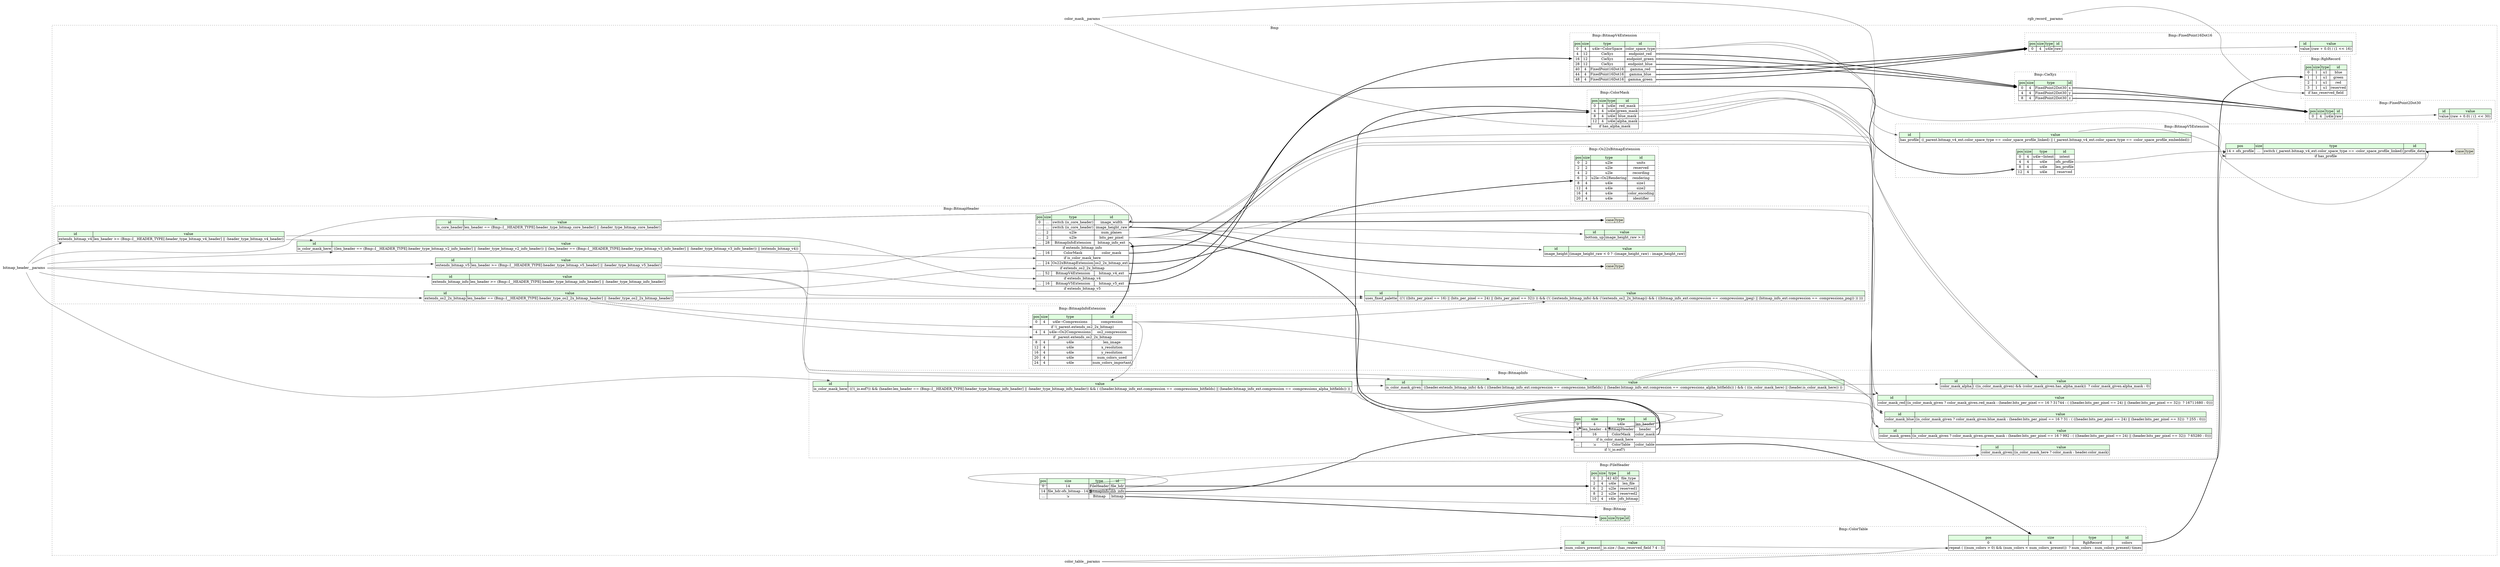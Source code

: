 digraph {
	rankdir=LR;
	node [shape=plaintext];
	subgraph cluster__bmp {
		label="Bmp";
		graph[style=dotted];

		bmp__seq [label=<<TABLE BORDER="0" CELLBORDER="1" CELLSPACING="0">
			<TR><TD BGCOLOR="#E0FFE0">pos</TD><TD BGCOLOR="#E0FFE0">size</TD><TD BGCOLOR="#E0FFE0">type</TD><TD BGCOLOR="#E0FFE0">id</TD></TR>
			<TR><TD PORT="file_hdr_pos">0</TD><TD PORT="file_hdr_size">14</TD><TD>FileHeader</TD><TD PORT="file_hdr_type">file_hdr</TD></TR>
			<TR><TD PORT="dib_info_pos">14</TD><TD PORT="dib_info_size">file_hdr.ofs_bitmap - 14</TD><TD>BitmapInfo</TD><TD PORT="dib_info_type">dib_info</TD></TR>
			<TR><TD PORT="bitmap_pos">...</TD><TD PORT="bitmap_size">⇲</TD><TD>Bitmap</TD><TD PORT="bitmap_type">bitmap</TD></TR>
		</TABLE>>];
		subgraph cluster__bitmap {
			label="Bmp::Bitmap";
			graph[style=dotted];

			bitmap__seq [label=<<TABLE BORDER="0" CELLBORDER="1" CELLSPACING="0">
				<TR><TD BGCOLOR="#E0FFE0">pos</TD><TD BGCOLOR="#E0FFE0">size</TD><TD BGCOLOR="#E0FFE0">type</TD><TD BGCOLOR="#E0FFE0">id</TD></TR>
			</TABLE>>];
		}
		subgraph cluster__bitmap_header {
			label="Bmp::BitmapHeader";
			graph[style=dotted];

			bitmap_header__seq [label=<<TABLE BORDER="0" CELLBORDER="1" CELLSPACING="0">
				<TR><TD BGCOLOR="#E0FFE0">pos</TD><TD BGCOLOR="#E0FFE0">size</TD><TD BGCOLOR="#E0FFE0">type</TD><TD BGCOLOR="#E0FFE0">id</TD></TR>
				<TR><TD PORT="image_width_pos">0</TD><TD PORT="image_width_size">...</TD><TD>switch (is_core_header)</TD><TD PORT="image_width_type">image_width</TD></TR>
				<TR><TD PORT="image_height_raw_pos">...</TD><TD PORT="image_height_raw_size">...</TD><TD>switch (is_core_header)</TD><TD PORT="image_height_raw_type">image_height_raw</TD></TR>
				<TR><TD PORT="num_planes_pos">...</TD><TD PORT="num_planes_size">2</TD><TD>u2le</TD><TD PORT="num_planes_type">num_planes</TD></TR>
				<TR><TD PORT="bits_per_pixel_pos">...</TD><TD PORT="bits_per_pixel_size">2</TD><TD>u2le</TD><TD PORT="bits_per_pixel_type">bits_per_pixel</TD></TR>
				<TR><TD PORT="bitmap_info_ext_pos">...</TD><TD PORT="bitmap_info_ext_size">28</TD><TD>BitmapInfoExtension</TD><TD PORT="bitmap_info_ext_type">bitmap_info_ext</TD></TR>
				<TR><TD COLSPAN="4" PORT="bitmap_info_ext__if">if extends_bitmap_info</TD></TR>
				<TR><TD PORT="color_mask_pos">...</TD><TD PORT="color_mask_size">16</TD><TD>ColorMask</TD><TD PORT="color_mask_type">color_mask</TD></TR>
				<TR><TD COLSPAN="4" PORT="color_mask__if">if is_color_mask_here</TD></TR>
				<TR><TD PORT="os2_2x_bitmap_ext_pos">...</TD><TD PORT="os2_2x_bitmap_ext_size">24</TD><TD>Os22xBitmapExtension</TD><TD PORT="os2_2x_bitmap_ext_type">os2_2x_bitmap_ext</TD></TR>
				<TR><TD COLSPAN="4" PORT="os2_2x_bitmap_ext__if">if extends_os2_2x_bitmap</TD></TR>
				<TR><TD PORT="bitmap_v4_ext_pos">...</TD><TD PORT="bitmap_v4_ext_size">52</TD><TD>BitmapV4Extension</TD><TD PORT="bitmap_v4_ext_type">bitmap_v4_ext</TD></TR>
				<TR><TD COLSPAN="4" PORT="bitmap_v4_ext__if">if extends_bitmap_v4</TD></TR>
				<TR><TD PORT="bitmap_v5_ext_pos">...</TD><TD PORT="bitmap_v5_ext_size">16</TD><TD>BitmapV5Extension</TD><TD PORT="bitmap_v5_ext_type">bitmap_v5_ext</TD></TR>
				<TR><TD COLSPAN="4" PORT="bitmap_v5_ext__if">if extends_bitmap_v5</TD></TR>
			</TABLE>>];
			bitmap_header__inst__bottom_up [label=<<TABLE BORDER="0" CELLBORDER="1" CELLSPACING="0">
				<TR><TD BGCOLOR="#E0FFE0">id</TD><TD BGCOLOR="#E0FFE0">value</TD></TR>
				<TR><TD>bottom_up</TD><TD>image_height_raw &gt; 0</TD></TR>
			</TABLE>>];
			bitmap_header__inst__extends_bitmap_info [label=<<TABLE BORDER="0" CELLBORDER="1" CELLSPACING="0">
				<TR><TD BGCOLOR="#E0FFE0">id</TD><TD BGCOLOR="#E0FFE0">value</TD></TR>
				<TR><TD>extends_bitmap_info</TD><TD>len_header &gt;= (Bmp::I__HEADER_TYPE[:header_type_bitmap_info_header] || :header_type_bitmap_info_header)</TD></TR>
			</TABLE>>];
			bitmap_header__inst__extends_bitmap_v4 [label=<<TABLE BORDER="0" CELLBORDER="1" CELLSPACING="0">
				<TR><TD BGCOLOR="#E0FFE0">id</TD><TD BGCOLOR="#E0FFE0">value</TD></TR>
				<TR><TD>extends_bitmap_v4</TD><TD>len_header &gt;= (Bmp::I__HEADER_TYPE[:header_type_bitmap_v4_header] || :header_type_bitmap_v4_header)</TD></TR>
			</TABLE>>];
			bitmap_header__inst__extends_bitmap_v5 [label=<<TABLE BORDER="0" CELLBORDER="1" CELLSPACING="0">
				<TR><TD BGCOLOR="#E0FFE0">id</TD><TD BGCOLOR="#E0FFE0">value</TD></TR>
				<TR><TD>extends_bitmap_v5</TD><TD>len_header &gt;= (Bmp::I__HEADER_TYPE[:header_type_bitmap_v5_header] || :header_type_bitmap_v5_header)</TD></TR>
			</TABLE>>];
			bitmap_header__inst__extends_os2_2x_bitmap [label=<<TABLE BORDER="0" CELLBORDER="1" CELLSPACING="0">
				<TR><TD BGCOLOR="#E0FFE0">id</TD><TD BGCOLOR="#E0FFE0">value</TD></TR>
				<TR><TD>extends_os2_2x_bitmap</TD><TD>len_header == (Bmp::I__HEADER_TYPE[:header_type_os2_2x_bitmap_header] || :header_type_os2_2x_bitmap_header)</TD></TR>
			</TABLE>>];
			bitmap_header__inst__image_height [label=<<TABLE BORDER="0" CELLBORDER="1" CELLSPACING="0">
				<TR><TD BGCOLOR="#E0FFE0">id</TD><TD BGCOLOR="#E0FFE0">value</TD></TR>
				<TR><TD>image_height</TD><TD>(image_height_raw &lt; 0 ? -(image_height_raw) : image_height_raw)</TD></TR>
			</TABLE>>];
			bitmap_header__inst__is_color_mask_here [label=<<TABLE BORDER="0" CELLBORDER="1" CELLSPACING="0">
				<TR><TD BGCOLOR="#E0FFE0">id</TD><TD BGCOLOR="#E0FFE0">value</TD></TR>
				<TR><TD>is_color_mask_here</TD><TD> ((len_header == (Bmp::I__HEADER_TYPE[:header_type_bitmap_v2_info_header] || :header_type_bitmap_v2_info_header)) || (len_header == (Bmp::I__HEADER_TYPE[:header_type_bitmap_v3_info_header] || :header_type_bitmap_v3_info_header)) || (extends_bitmap_v4)) </TD></TR>
			</TABLE>>];
			bitmap_header__inst__is_core_header [label=<<TABLE BORDER="0" CELLBORDER="1" CELLSPACING="0">
				<TR><TD BGCOLOR="#E0FFE0">id</TD><TD BGCOLOR="#E0FFE0">value</TD></TR>
				<TR><TD>is_core_header</TD><TD>len_header == (Bmp::I__HEADER_TYPE[:header_type_bitmap_core_header] || :header_type_bitmap_core_header)</TD></TR>
			</TABLE>>];
			bitmap_header__inst__uses_fixed_palette [label=<<TABLE BORDER="0" CELLBORDER="1" CELLSPACING="0">
				<TR><TD BGCOLOR="#E0FFE0">id</TD><TD BGCOLOR="#E0FFE0">value</TD></TR>
				<TR><TD>uses_fixed_palette</TD><TD> ((!( ((bits_per_pixel == 16) || (bits_per_pixel == 24) || (bits_per_pixel == 32)) )) &amp;&amp; (!( ((extends_bitmap_info) &amp;&amp; (!(extends_os2_2x_bitmap)) &amp;&amp; ( ((bitmap_info_ext.compression == :compressions_jpeg) || (bitmap_info_ext.compression == :compressions_png)) )) ))) </TD></TR>
			</TABLE>>];
bitmap_header__seq_image_width_switch [label=<<TABLE BORDER="0" CELLBORDER="1" CELLSPACING="0">
	<TR><TD BGCOLOR="#F0F2E4">case</TD><TD BGCOLOR="#F0F2E4">type</TD></TR>
</TABLE>>];
bitmap_header__seq_image_height_raw_switch [label=<<TABLE BORDER="0" CELLBORDER="1" CELLSPACING="0">
	<TR><TD BGCOLOR="#F0F2E4">case</TD><TD BGCOLOR="#F0F2E4">type</TD></TR>
</TABLE>>];
		}
		subgraph cluster__bitmap_info {
			label="Bmp::BitmapInfo";
			graph[style=dotted];

			bitmap_info__seq [label=<<TABLE BORDER="0" CELLBORDER="1" CELLSPACING="0">
				<TR><TD BGCOLOR="#E0FFE0">pos</TD><TD BGCOLOR="#E0FFE0">size</TD><TD BGCOLOR="#E0FFE0">type</TD><TD BGCOLOR="#E0FFE0">id</TD></TR>
				<TR><TD PORT="len_header_pos">0</TD><TD PORT="len_header_size">4</TD><TD>u4le</TD><TD PORT="len_header_type">len_header</TD></TR>
				<TR><TD PORT="header_pos">4</TD><TD PORT="header_size">len_header - 4</TD><TD>BitmapHeader</TD><TD PORT="header_type">header</TD></TR>
				<TR><TD PORT="color_mask_pos">...</TD><TD PORT="color_mask_size">16</TD><TD>ColorMask</TD><TD PORT="color_mask_type">color_mask</TD></TR>
				<TR><TD COLSPAN="4" PORT="color_mask__if">if is_color_mask_here</TD></TR>
				<TR><TD PORT="color_table_pos">...</TD><TD PORT="color_table_size">⇲</TD><TD>ColorTable</TD><TD PORT="color_table_type">color_table</TD></TR>
				<TR><TD COLSPAN="4" PORT="color_table__if">if !(_io.eof?)</TD></TR>
			</TABLE>>];
			bitmap_info__inst__color_mask_alpha [label=<<TABLE BORDER="0" CELLBORDER="1" CELLSPACING="0">
				<TR><TD BGCOLOR="#E0FFE0">id</TD><TD BGCOLOR="#E0FFE0">value</TD></TR>
				<TR><TD>color_mask_alpha</TD><TD>( ((is_color_mask_given) &amp;&amp; (color_mask_given.has_alpha_mask))  ? color_mask_given.alpha_mask : 0)</TD></TR>
			</TABLE>>];
			bitmap_info__inst__color_mask_blue [label=<<TABLE BORDER="0" CELLBORDER="1" CELLSPACING="0">
				<TR><TD BGCOLOR="#E0FFE0">id</TD><TD BGCOLOR="#E0FFE0">value</TD></TR>
				<TR><TD>color_mask_blue</TD><TD>(is_color_mask_given ? color_mask_given.blue_mask : (header.bits_per_pixel == 16 ? 31 : ( ((header.bits_per_pixel == 24) || (header.bits_per_pixel == 32))  ? 255 : 0)))</TD></TR>
			</TABLE>>];
			bitmap_info__inst__color_mask_given [label=<<TABLE BORDER="0" CELLBORDER="1" CELLSPACING="0">
				<TR><TD BGCOLOR="#E0FFE0">id</TD><TD BGCOLOR="#E0FFE0">value</TD></TR>
				<TR><TD>color_mask_given</TD><TD>(is_color_mask_here ? color_mask : header.color_mask)</TD></TR>
			</TABLE>>];
			bitmap_info__inst__color_mask_green [label=<<TABLE BORDER="0" CELLBORDER="1" CELLSPACING="0">
				<TR><TD BGCOLOR="#E0FFE0">id</TD><TD BGCOLOR="#E0FFE0">value</TD></TR>
				<TR><TD>color_mask_green</TD><TD>(is_color_mask_given ? color_mask_given.green_mask : (header.bits_per_pixel == 16 ? 992 : ( ((header.bits_per_pixel == 24) || (header.bits_per_pixel == 32))  ? 65280 : 0)))</TD></TR>
			</TABLE>>];
			bitmap_info__inst__color_mask_red [label=<<TABLE BORDER="0" CELLBORDER="1" CELLSPACING="0">
				<TR><TD BGCOLOR="#E0FFE0">id</TD><TD BGCOLOR="#E0FFE0">value</TD></TR>
				<TR><TD>color_mask_red</TD><TD>(is_color_mask_given ? color_mask_given.red_mask : (header.bits_per_pixel == 16 ? 31744 : ( ((header.bits_per_pixel == 24) || (header.bits_per_pixel == 32))  ? 16711680 : 0)))</TD></TR>
			</TABLE>>];
			bitmap_info__inst__is_color_mask_given [label=<<TABLE BORDER="0" CELLBORDER="1" CELLSPACING="0">
				<TR><TD BGCOLOR="#E0FFE0">id</TD><TD BGCOLOR="#E0FFE0">value</TD></TR>
				<TR><TD>is_color_mask_given</TD><TD> ((header.extends_bitmap_info) &amp;&amp; ( ((header.bitmap_info_ext.compression == :compressions_bitfields) || (header.bitmap_info_ext.compression == :compressions_alpha_bitfields)) ) &amp;&amp; ( ((is_color_mask_here) || (header.is_color_mask_here)) )) </TD></TR>
			</TABLE>>];
			bitmap_info__inst__is_color_mask_here [label=<<TABLE BORDER="0" CELLBORDER="1" CELLSPACING="0">
				<TR><TD BGCOLOR="#E0FFE0">id</TD><TD BGCOLOR="#E0FFE0">value</TD></TR>
				<TR><TD>is_color_mask_here</TD><TD> ((!(_io.eof?)) &amp;&amp; (header.len_header == (Bmp::I__HEADER_TYPE[:header_type_bitmap_info_header] || :header_type_bitmap_info_header)) &amp;&amp; ( ((header.bitmap_info_ext.compression == :compressions_bitfields) || (header.bitmap_info_ext.compression == :compressions_alpha_bitfields)) )) </TD></TR>
			</TABLE>>];
		}
		subgraph cluster__bitmap_info_extension {
			label="Bmp::BitmapInfoExtension";
			graph[style=dotted];

			bitmap_info_extension__seq [label=<<TABLE BORDER="0" CELLBORDER="1" CELLSPACING="0">
				<TR><TD BGCOLOR="#E0FFE0">pos</TD><TD BGCOLOR="#E0FFE0">size</TD><TD BGCOLOR="#E0FFE0">type</TD><TD BGCOLOR="#E0FFE0">id</TD></TR>
				<TR><TD PORT="compression_pos">0</TD><TD PORT="compression_size">4</TD><TD>u4le→Compressions</TD><TD PORT="compression_type">compression</TD></TR>
				<TR><TD COLSPAN="4" PORT="compression__if">if !(_parent.extends_os2_2x_bitmap)</TD></TR>
				<TR><TD PORT="os2_compression_pos">4</TD><TD PORT="os2_compression_size">4</TD><TD>u4le→Os2Compressions</TD><TD PORT="os2_compression_type">os2_compression</TD></TR>
				<TR><TD COLSPAN="4" PORT="os2_compression__if">if _parent.extends_os2_2x_bitmap</TD></TR>
				<TR><TD PORT="len_image_pos">8</TD><TD PORT="len_image_size">4</TD><TD>u4le</TD><TD PORT="len_image_type">len_image</TD></TR>
				<TR><TD PORT="x_resolution_pos">12</TD><TD PORT="x_resolution_size">4</TD><TD>u4le</TD><TD PORT="x_resolution_type">x_resolution</TD></TR>
				<TR><TD PORT="y_resolution_pos">16</TD><TD PORT="y_resolution_size">4</TD><TD>u4le</TD><TD PORT="y_resolution_type">y_resolution</TD></TR>
				<TR><TD PORT="num_colors_used_pos">20</TD><TD PORT="num_colors_used_size">4</TD><TD>u4le</TD><TD PORT="num_colors_used_type">num_colors_used</TD></TR>
				<TR><TD PORT="num_colors_important_pos">24</TD><TD PORT="num_colors_important_size">4</TD><TD>u4le</TD><TD PORT="num_colors_important_type">num_colors_important</TD></TR>
			</TABLE>>];
		}
		subgraph cluster__bitmap_v4_extension {
			label="Bmp::BitmapV4Extension";
			graph[style=dotted];

			bitmap_v4_extension__seq [label=<<TABLE BORDER="0" CELLBORDER="1" CELLSPACING="0">
				<TR><TD BGCOLOR="#E0FFE0">pos</TD><TD BGCOLOR="#E0FFE0">size</TD><TD BGCOLOR="#E0FFE0">type</TD><TD BGCOLOR="#E0FFE0">id</TD></TR>
				<TR><TD PORT="color_space_type_pos">0</TD><TD PORT="color_space_type_size">4</TD><TD>u4le→ColorSpace</TD><TD PORT="color_space_type_type">color_space_type</TD></TR>
				<TR><TD PORT="endpoint_red_pos">4</TD><TD PORT="endpoint_red_size">12</TD><TD>CieXyz</TD><TD PORT="endpoint_red_type">endpoint_red</TD></TR>
				<TR><TD PORT="endpoint_green_pos">16</TD><TD PORT="endpoint_green_size">12</TD><TD>CieXyz</TD><TD PORT="endpoint_green_type">endpoint_green</TD></TR>
				<TR><TD PORT="endpoint_blue_pos">28</TD><TD PORT="endpoint_blue_size">12</TD><TD>CieXyz</TD><TD PORT="endpoint_blue_type">endpoint_blue</TD></TR>
				<TR><TD PORT="gamma_red_pos">40</TD><TD PORT="gamma_red_size">4</TD><TD>FixedPoint16Dot16</TD><TD PORT="gamma_red_type">gamma_red</TD></TR>
				<TR><TD PORT="gamma_blue_pos">44</TD><TD PORT="gamma_blue_size">4</TD><TD>FixedPoint16Dot16</TD><TD PORT="gamma_blue_type">gamma_blue</TD></TR>
				<TR><TD PORT="gamma_green_pos">48</TD><TD PORT="gamma_green_size">4</TD><TD>FixedPoint16Dot16</TD><TD PORT="gamma_green_type">gamma_green</TD></TR>
			</TABLE>>];
		}
		subgraph cluster__bitmap_v5_extension {
			label="Bmp::BitmapV5Extension";
			graph[style=dotted];

			bitmap_v5_extension__seq [label=<<TABLE BORDER="0" CELLBORDER="1" CELLSPACING="0">
				<TR><TD BGCOLOR="#E0FFE0">pos</TD><TD BGCOLOR="#E0FFE0">size</TD><TD BGCOLOR="#E0FFE0">type</TD><TD BGCOLOR="#E0FFE0">id</TD></TR>
				<TR><TD PORT="intent_pos">0</TD><TD PORT="intent_size">4</TD><TD>u4le→Intent</TD><TD PORT="intent_type">intent</TD></TR>
				<TR><TD PORT="ofs_profile_pos">4</TD><TD PORT="ofs_profile_size">4</TD><TD>u4le</TD><TD PORT="ofs_profile_type">ofs_profile</TD></TR>
				<TR><TD PORT="len_profile_pos">8</TD><TD PORT="len_profile_size">4</TD><TD>u4le</TD><TD PORT="len_profile_type">len_profile</TD></TR>
				<TR><TD PORT="reserved_pos">12</TD><TD PORT="reserved_size">4</TD><TD>u4le</TD><TD PORT="reserved_type">reserved</TD></TR>
			</TABLE>>];
			bitmap_v5_extension__inst__has_profile [label=<<TABLE BORDER="0" CELLBORDER="1" CELLSPACING="0">
				<TR><TD BGCOLOR="#E0FFE0">id</TD><TD BGCOLOR="#E0FFE0">value</TD></TR>
				<TR><TD>has_profile</TD><TD> ((_parent.bitmap_v4_ext.color_space_type == :color_space_profile_linked) || (_parent.bitmap_v4_ext.color_space_type == :color_space_profile_embedded)) </TD></TR>
			</TABLE>>];
			bitmap_v5_extension__inst__profile_data [label=<<TABLE BORDER="0" CELLBORDER="1" CELLSPACING="0">
				<TR><TD BGCOLOR="#E0FFE0">pos</TD><TD BGCOLOR="#E0FFE0">size</TD><TD BGCOLOR="#E0FFE0">type</TD><TD BGCOLOR="#E0FFE0">id</TD></TR>
				<TR><TD PORT="profile_data_pos">14 + ofs_profile</TD><TD PORT="profile_data_size">...</TD><TD>switch (_parent.bitmap_v4_ext.color_space_type == :color_space_profile_linked)</TD><TD PORT="profile_data_type">profile_data</TD></TR>
				<TR><TD COLSPAN="4" PORT="profile_data__if">if has_profile</TD></TR>
			</TABLE>>];
bitmap_v5_extension__inst__profile_data_profile_data_switch [label=<<TABLE BORDER="0" CELLBORDER="1" CELLSPACING="0">
	<TR><TD BGCOLOR="#F0F2E4">case</TD><TD BGCOLOR="#F0F2E4">type</TD></TR>
</TABLE>>];
		}
		subgraph cluster__cie_xyz {
			label="Bmp::CieXyz";
			graph[style=dotted];

			cie_xyz__seq [label=<<TABLE BORDER="0" CELLBORDER="1" CELLSPACING="0">
				<TR><TD BGCOLOR="#E0FFE0">pos</TD><TD BGCOLOR="#E0FFE0">size</TD><TD BGCOLOR="#E0FFE0">type</TD><TD BGCOLOR="#E0FFE0">id</TD></TR>
				<TR><TD PORT="x_pos">0</TD><TD PORT="x_size">4</TD><TD>FixedPoint2Dot30</TD><TD PORT="x_type">x</TD></TR>
				<TR><TD PORT="y_pos">4</TD><TD PORT="y_size">4</TD><TD>FixedPoint2Dot30</TD><TD PORT="y_type">y</TD></TR>
				<TR><TD PORT="z_pos">8</TD><TD PORT="z_size">4</TD><TD>FixedPoint2Dot30</TD><TD PORT="z_type">z</TD></TR>
			</TABLE>>];
		}
		subgraph cluster__color_mask {
			label="Bmp::ColorMask";
			graph[style=dotted];

			color_mask__seq [label=<<TABLE BORDER="0" CELLBORDER="1" CELLSPACING="0">
				<TR><TD BGCOLOR="#E0FFE0">pos</TD><TD BGCOLOR="#E0FFE0">size</TD><TD BGCOLOR="#E0FFE0">type</TD><TD BGCOLOR="#E0FFE0">id</TD></TR>
				<TR><TD PORT="red_mask_pos">0</TD><TD PORT="red_mask_size">4</TD><TD>u4le</TD><TD PORT="red_mask_type">red_mask</TD></TR>
				<TR><TD PORT="green_mask_pos">4</TD><TD PORT="green_mask_size">4</TD><TD>u4le</TD><TD PORT="green_mask_type">green_mask</TD></TR>
				<TR><TD PORT="blue_mask_pos">8</TD><TD PORT="blue_mask_size">4</TD><TD>u4le</TD><TD PORT="blue_mask_type">blue_mask</TD></TR>
				<TR><TD PORT="alpha_mask_pos">12</TD><TD PORT="alpha_mask_size">4</TD><TD>u4le</TD><TD PORT="alpha_mask_type">alpha_mask</TD></TR>
				<TR><TD COLSPAN="4" PORT="alpha_mask__if">if has_alpha_mask</TD></TR>
			</TABLE>>];
		}
		subgraph cluster__color_table {
			label="Bmp::ColorTable";
			graph[style=dotted];

			color_table__seq [label=<<TABLE BORDER="0" CELLBORDER="1" CELLSPACING="0">
				<TR><TD BGCOLOR="#E0FFE0">pos</TD><TD BGCOLOR="#E0FFE0">size</TD><TD BGCOLOR="#E0FFE0">type</TD><TD BGCOLOR="#E0FFE0">id</TD></TR>
				<TR><TD PORT="colors_pos">0</TD><TD PORT="colors_size">4</TD><TD>RgbRecord</TD><TD PORT="colors_type">colors</TD></TR>
				<TR><TD COLSPAN="4" PORT="colors__repeat">repeat ( ((num_colors &gt; 0) &amp;&amp; (num_colors &lt; num_colors_present))  ? num_colors : num_colors_present) times</TD></TR>
			</TABLE>>];
			color_table__inst__num_colors_present [label=<<TABLE BORDER="0" CELLBORDER="1" CELLSPACING="0">
				<TR><TD BGCOLOR="#E0FFE0">id</TD><TD BGCOLOR="#E0FFE0">value</TD></TR>
				<TR><TD>num_colors_present</TD><TD>_io.size / (has_reserved_field ? 4 : 3)</TD></TR>
			</TABLE>>];
		}
		subgraph cluster__file_header {
			label="Bmp::FileHeader";
			graph[style=dotted];

			file_header__seq [label=<<TABLE BORDER="0" CELLBORDER="1" CELLSPACING="0">
				<TR><TD BGCOLOR="#E0FFE0">pos</TD><TD BGCOLOR="#E0FFE0">size</TD><TD BGCOLOR="#E0FFE0">type</TD><TD BGCOLOR="#E0FFE0">id</TD></TR>
				<TR><TD PORT="file_type_pos">0</TD><TD PORT="file_type_size">2</TD><TD>42 4D</TD><TD PORT="file_type_type">file_type</TD></TR>
				<TR><TD PORT="len_file_pos">2</TD><TD PORT="len_file_size">4</TD><TD>u4le</TD><TD PORT="len_file_type">len_file</TD></TR>
				<TR><TD PORT="reserved1_pos">6</TD><TD PORT="reserved1_size">2</TD><TD>u2le</TD><TD PORT="reserved1_type">reserved1</TD></TR>
				<TR><TD PORT="reserved2_pos">8</TD><TD PORT="reserved2_size">2</TD><TD>u2le</TD><TD PORT="reserved2_type">reserved2</TD></TR>
				<TR><TD PORT="ofs_bitmap_pos">10</TD><TD PORT="ofs_bitmap_size">4</TD><TD>s4le</TD><TD PORT="ofs_bitmap_type">ofs_bitmap</TD></TR>
			</TABLE>>];
		}
		subgraph cluster__fixed_point_16_dot_16 {
			label="Bmp::FixedPoint16Dot16";
			graph[style=dotted];

			fixed_point_16_dot_16__seq [label=<<TABLE BORDER="0" CELLBORDER="1" CELLSPACING="0">
				<TR><TD BGCOLOR="#E0FFE0">pos</TD><TD BGCOLOR="#E0FFE0">size</TD><TD BGCOLOR="#E0FFE0">type</TD><TD BGCOLOR="#E0FFE0">id</TD></TR>
				<TR><TD PORT="raw_pos">0</TD><TD PORT="raw_size">4</TD><TD>u4le</TD><TD PORT="raw_type">raw</TD></TR>
			</TABLE>>];
			fixed_point_16_dot_16__inst__value [label=<<TABLE BORDER="0" CELLBORDER="1" CELLSPACING="0">
				<TR><TD BGCOLOR="#E0FFE0">id</TD><TD BGCOLOR="#E0FFE0">value</TD></TR>
				<TR><TD>value</TD><TD>(raw + 0.0) / (1 &lt;&lt; 16)</TD></TR>
			</TABLE>>];
		}
		subgraph cluster__fixed_point_2_dot_30 {
			label="Bmp::FixedPoint2Dot30";
			graph[style=dotted];

			fixed_point_2_dot_30__seq [label=<<TABLE BORDER="0" CELLBORDER="1" CELLSPACING="0">
				<TR><TD BGCOLOR="#E0FFE0">pos</TD><TD BGCOLOR="#E0FFE0">size</TD><TD BGCOLOR="#E0FFE0">type</TD><TD BGCOLOR="#E0FFE0">id</TD></TR>
				<TR><TD PORT="raw_pos">0</TD><TD PORT="raw_size">4</TD><TD>u4le</TD><TD PORT="raw_type">raw</TD></TR>
			</TABLE>>];
			fixed_point_2_dot_30__inst__value [label=<<TABLE BORDER="0" CELLBORDER="1" CELLSPACING="0">
				<TR><TD BGCOLOR="#E0FFE0">id</TD><TD BGCOLOR="#E0FFE0">value</TD></TR>
				<TR><TD>value</TD><TD>(raw + 0.0) / (1 &lt;&lt; 30)</TD></TR>
			</TABLE>>];
		}
		subgraph cluster__os2_2x_bitmap_extension {
			label="Bmp::Os22xBitmapExtension";
			graph[style=dotted];

			os2_2x_bitmap_extension__seq [label=<<TABLE BORDER="0" CELLBORDER="1" CELLSPACING="0">
				<TR><TD BGCOLOR="#E0FFE0">pos</TD><TD BGCOLOR="#E0FFE0">size</TD><TD BGCOLOR="#E0FFE0">type</TD><TD BGCOLOR="#E0FFE0">id</TD></TR>
				<TR><TD PORT="units_pos">0</TD><TD PORT="units_size">2</TD><TD>u2le</TD><TD PORT="units_type">units</TD></TR>
				<TR><TD PORT="reserved_pos">2</TD><TD PORT="reserved_size">2</TD><TD>u2le</TD><TD PORT="reserved_type">reserved</TD></TR>
				<TR><TD PORT="recording_pos">4</TD><TD PORT="recording_size">2</TD><TD>u2le</TD><TD PORT="recording_type">recording</TD></TR>
				<TR><TD PORT="rendering_pos">6</TD><TD PORT="rendering_size">2</TD><TD>u2le→Os2Rendering</TD><TD PORT="rendering_type">rendering</TD></TR>
				<TR><TD PORT="size1_pos">8</TD><TD PORT="size1_size">4</TD><TD>u4le</TD><TD PORT="size1_type">size1</TD></TR>
				<TR><TD PORT="size2_pos">12</TD><TD PORT="size2_size">4</TD><TD>u4le</TD><TD PORT="size2_type">size2</TD></TR>
				<TR><TD PORT="color_encoding_pos">16</TD><TD PORT="color_encoding_size">4</TD><TD>u4le</TD><TD PORT="color_encoding_type">color_encoding</TD></TR>
				<TR><TD PORT="identifier_pos">20</TD><TD PORT="identifier_size">4</TD><TD>u4le</TD><TD PORT="identifier_type">identifier</TD></TR>
			</TABLE>>];
		}
		subgraph cluster__rgb_record {
			label="Bmp::RgbRecord";
			graph[style=dotted];

			rgb_record__seq [label=<<TABLE BORDER="0" CELLBORDER="1" CELLSPACING="0">
				<TR><TD BGCOLOR="#E0FFE0">pos</TD><TD BGCOLOR="#E0FFE0">size</TD><TD BGCOLOR="#E0FFE0">type</TD><TD BGCOLOR="#E0FFE0">id</TD></TR>
				<TR><TD PORT="blue_pos">0</TD><TD PORT="blue_size">1</TD><TD>u1</TD><TD PORT="blue_type">blue</TD></TR>
				<TR><TD PORT="green_pos">1</TD><TD PORT="green_size">1</TD><TD>u1</TD><TD PORT="green_type">green</TD></TR>
				<TR><TD PORT="red_pos">2</TD><TD PORT="red_size">1</TD><TD>u1</TD><TD PORT="red_type">red</TD></TR>
				<TR><TD PORT="reserved_pos">3</TD><TD PORT="reserved_size">1</TD><TD>u1</TD><TD PORT="reserved_type">reserved</TD></TR>
				<TR><TD COLSPAN="4" PORT="reserved__if">if has_reserved_field</TD></TR>
			</TABLE>>];
		}
	}
	bmp__seq:file_hdr_type -> file_header__seq [style=bold];
	file_header__seq:ofs_bitmap_type -> bmp__seq:dib_info_size [color="#404040"];
	bmp__seq:file_hdr_size -> bmp__seq:dib_info_size [color="#404040"];
	bmp__seq:dib_info_type -> bitmap_info__seq [style=bold];
	bmp__seq:bitmap_type -> bitmap__seq [style=bold];
	bitmap_header__seq:image_width_type -> bitmap_header__seq_image_width_switch [style=bold];
	bitmap_header__inst__is_core_header:is_core_header_type -> bitmap_header__seq:image_width_type [color="#404040"];
	bitmap_header__seq:image_height_raw_type -> bitmap_header__seq_image_height_raw_switch [style=bold];
	bitmap_header__inst__is_core_header:is_core_header_type -> bitmap_header__seq:image_height_raw_type [color="#404040"];
	bitmap_header__seq:bitmap_info_ext_type -> bitmap_info_extension__seq [style=bold];
	bitmap_header__inst__extends_bitmap_info:extends_bitmap_info_type -> bitmap_header__seq:bitmap_info_ext__if [color="#404040"];
	bitmap_header__seq:color_mask_type -> color_mask__seq [style=bold];
	bitmap_header__inst__is_color_mask_here:is_color_mask_here_type -> bitmap_header__seq:color_mask__if [color="#404040"];
	bitmap_header__seq:os2_2x_bitmap_ext_type -> os2_2x_bitmap_extension__seq [style=bold];
	bitmap_header__inst__extends_os2_2x_bitmap:extends_os2_2x_bitmap_type -> bitmap_header__seq:os2_2x_bitmap_ext__if [color="#404040"];
	bitmap_header__seq:bitmap_v4_ext_type -> bitmap_v4_extension__seq [style=bold];
	bitmap_header__inst__extends_bitmap_v4:extends_bitmap_v4_type -> bitmap_header__seq:bitmap_v4_ext__if [color="#404040"];
	bitmap_header__seq:bitmap_v5_ext_type -> bitmap_v5_extension__seq [style=bold];
	bitmap_header__inst__extends_bitmap_v5:extends_bitmap_v5_type -> bitmap_header__seq:bitmap_v5_ext__if [color="#404040"];
	bitmap_header__seq:image_height_raw_type -> bitmap_header__inst__bottom_up [color="#404040"];
	bitmap_header__params:len_header_type -> bitmap_header__inst__extends_bitmap_info [color="#404040"];
	bitmap_header__params:len_header_type -> bitmap_header__inst__extends_bitmap_v4 [color="#404040"];
	bitmap_header__params:len_header_type -> bitmap_header__inst__extends_bitmap_v5 [color="#404040"];
	bitmap_header__params:len_header_type -> bitmap_header__inst__extends_os2_2x_bitmap [color="#404040"];
	bitmap_header__seq:image_height_raw_type -> bitmap_header__inst__image_height [color="#404040"];
	bitmap_header__params:len_header_type -> bitmap_header__inst__is_color_mask_here [color="#404040"];
	bitmap_header__inst__extends_bitmap_v4:extends_bitmap_v4_type -> bitmap_header__inst__is_color_mask_here [color="#404040"];
	bitmap_header__params:len_header_type -> bitmap_header__inst__is_core_header [color="#404040"];
	bitmap_header__seq:bits_per_pixel_type -> bitmap_header__inst__uses_fixed_palette [color="#404040"];
	bitmap_header__inst__extends_bitmap_info:extends_bitmap_info_type -> bitmap_header__inst__uses_fixed_palette [color="#404040"];
	bitmap_header__inst__extends_os2_2x_bitmap:extends_os2_2x_bitmap_type -> bitmap_header__inst__uses_fixed_palette [color="#404040"];
	bitmap_info_extension__seq:compression_type -> bitmap_header__inst__uses_fixed_palette [color="#404040"];
	bitmap_info__seq:len_header_type -> bitmap_info__seq:header_size [color="#404040"];
	bitmap_info__seq:len_header_size -> bitmap_info__seq:header_size [color="#404040"];
	bitmap_info__seq:header_type -> bitmap_header__seq [style=bold];
	bitmap_info__seq:color_mask_type -> color_mask__seq [style=bold];
	bitmap_info__inst__is_color_mask_here:is_color_mask_here_type -> bitmap_info__seq:color_mask__if [color="#404040"];
	bitmap_info__seq:color_table_type -> color_table__seq [style=bold];
	bitmap_info__inst__is_color_mask_given:is_color_mask_given_type -> bitmap_info__inst__color_mask_alpha [color="#404040"];
	color_mask__params:has_alpha_mask_type -> bitmap_info__inst__color_mask_alpha [color="#404040"];
	color_mask__seq:alpha_mask_type -> bitmap_info__inst__color_mask_alpha [color="#404040"];
	bitmap_info__inst__is_color_mask_given:is_color_mask_given_type -> bitmap_info__inst__color_mask_blue [color="#404040"];
	color_mask__seq:blue_mask_type -> bitmap_info__inst__color_mask_blue [color="#404040"];
	bitmap_header__seq:bits_per_pixel_type -> bitmap_info__inst__color_mask_blue [color="#404040"];
	bitmap_info__inst__is_color_mask_here:is_color_mask_here_type -> bitmap_info__inst__color_mask_given [color="#404040"];
	bitmap_info__seq:color_mask_type -> bitmap_info__inst__color_mask_given [color="#404040"];
	bitmap_header__seq:color_mask_type -> bitmap_info__inst__color_mask_given [color="#404040"];
	bitmap_info__inst__is_color_mask_given:is_color_mask_given_type -> bitmap_info__inst__color_mask_green [color="#404040"];
	color_mask__seq:green_mask_type -> bitmap_info__inst__color_mask_green [color="#404040"];
	bitmap_header__seq:bits_per_pixel_type -> bitmap_info__inst__color_mask_green [color="#404040"];
	bitmap_info__inst__is_color_mask_given:is_color_mask_given_type -> bitmap_info__inst__color_mask_red [color="#404040"];
	color_mask__seq:red_mask_type -> bitmap_info__inst__color_mask_red [color="#404040"];
	bitmap_header__seq:bits_per_pixel_type -> bitmap_info__inst__color_mask_red [color="#404040"];
	bitmap_header__inst__extends_bitmap_info:extends_bitmap_info_type -> bitmap_info__inst__is_color_mask_given [color="#404040"];
	bitmap_info_extension__seq:compression_type -> bitmap_info__inst__is_color_mask_given [color="#404040"];
	bitmap_info__inst__is_color_mask_here:is_color_mask_here_type -> bitmap_info__inst__is_color_mask_given [color="#404040"];
	bitmap_header__inst__is_color_mask_here:is_color_mask_here_type -> bitmap_info__inst__is_color_mask_given [color="#404040"];
	bitmap_header__params:len_header_type -> bitmap_info__inst__is_color_mask_here [color="#404040"];
	bitmap_info_extension__seq:compression_type -> bitmap_info__inst__is_color_mask_here [color="#404040"];
	bitmap_header__inst__extends_os2_2x_bitmap:extends_os2_2x_bitmap_type -> bitmap_info_extension__seq:compression__if [color="#404040"];
	bitmap_header__inst__extends_os2_2x_bitmap:extends_os2_2x_bitmap_type -> bitmap_info_extension__seq:os2_compression__if [color="#404040"];
	bitmap_v4_extension__seq:endpoint_red_type -> cie_xyz__seq [style=bold];
	bitmap_v4_extension__seq:endpoint_green_type -> cie_xyz__seq [style=bold];
	bitmap_v4_extension__seq:endpoint_blue_type -> cie_xyz__seq [style=bold];
	bitmap_v4_extension__seq:gamma_red_type -> fixed_point_16_dot_16__seq [style=bold];
	bitmap_v4_extension__seq:gamma_blue_type -> fixed_point_16_dot_16__seq [style=bold];
	bitmap_v4_extension__seq:gamma_green_type -> fixed_point_16_dot_16__seq [style=bold];
	bitmap_v4_extension__seq:color_space_type_type -> bitmap_v5_extension__inst__has_profile [color="#404040"];
	bmp__seq:file_hdr_size -> bitmap_v5_extension__inst__profile_data:profile_data_pos [color="#404040"];
	bitmap_v5_extension__seq:ofs_profile_type -> bitmap_v5_extension__inst__profile_data:profile_data_pos [color="#404040"];
	bitmap_v5_extension__inst__profile_data:profile_data_type -> bitmap_v5_extension__inst__profile_data_profile_data_switch [style=bold];
	bitmap_v4_extension__seq:color_space_type_type -> bitmap_v5_extension__inst__profile_data:profile_data_type [color="#404040"];
	bitmap_v5_extension__inst__has_profile:has_profile_type -> bitmap_v5_extension__inst__profile_data:profile_data__if [color="#404040"];
	cie_xyz__seq:x_type -> fixed_point_2_dot_30__seq [style=bold];
	cie_xyz__seq:y_type -> fixed_point_2_dot_30__seq [style=bold];
	cie_xyz__seq:z_type -> fixed_point_2_dot_30__seq [style=bold];
	color_mask__params:has_alpha_mask_type -> color_mask__seq:alpha_mask__if [color="#404040"];
	color_table__seq:colors_type -> rgb_record__seq [style=bold];
	color_table__params:num_colors_type -> color_table__seq:colors__repeat [color="#404040"];
	color_table__inst__num_colors_present:num_colors_present_type -> color_table__seq:colors__repeat [color="#404040"];
	color_table__params:has_reserved_field_type -> color_table__inst__num_colors_present [color="#404040"];
	fixed_point_16_dot_16__seq:raw_type -> fixed_point_16_dot_16__inst__value [color="#404040"];
	fixed_point_2_dot_30__seq:raw_type -> fixed_point_2_dot_30__inst__value [color="#404040"];
	rgb_record__params:has_reserved_field_type -> rgb_record__seq:reserved__if [color="#404040"];
}
